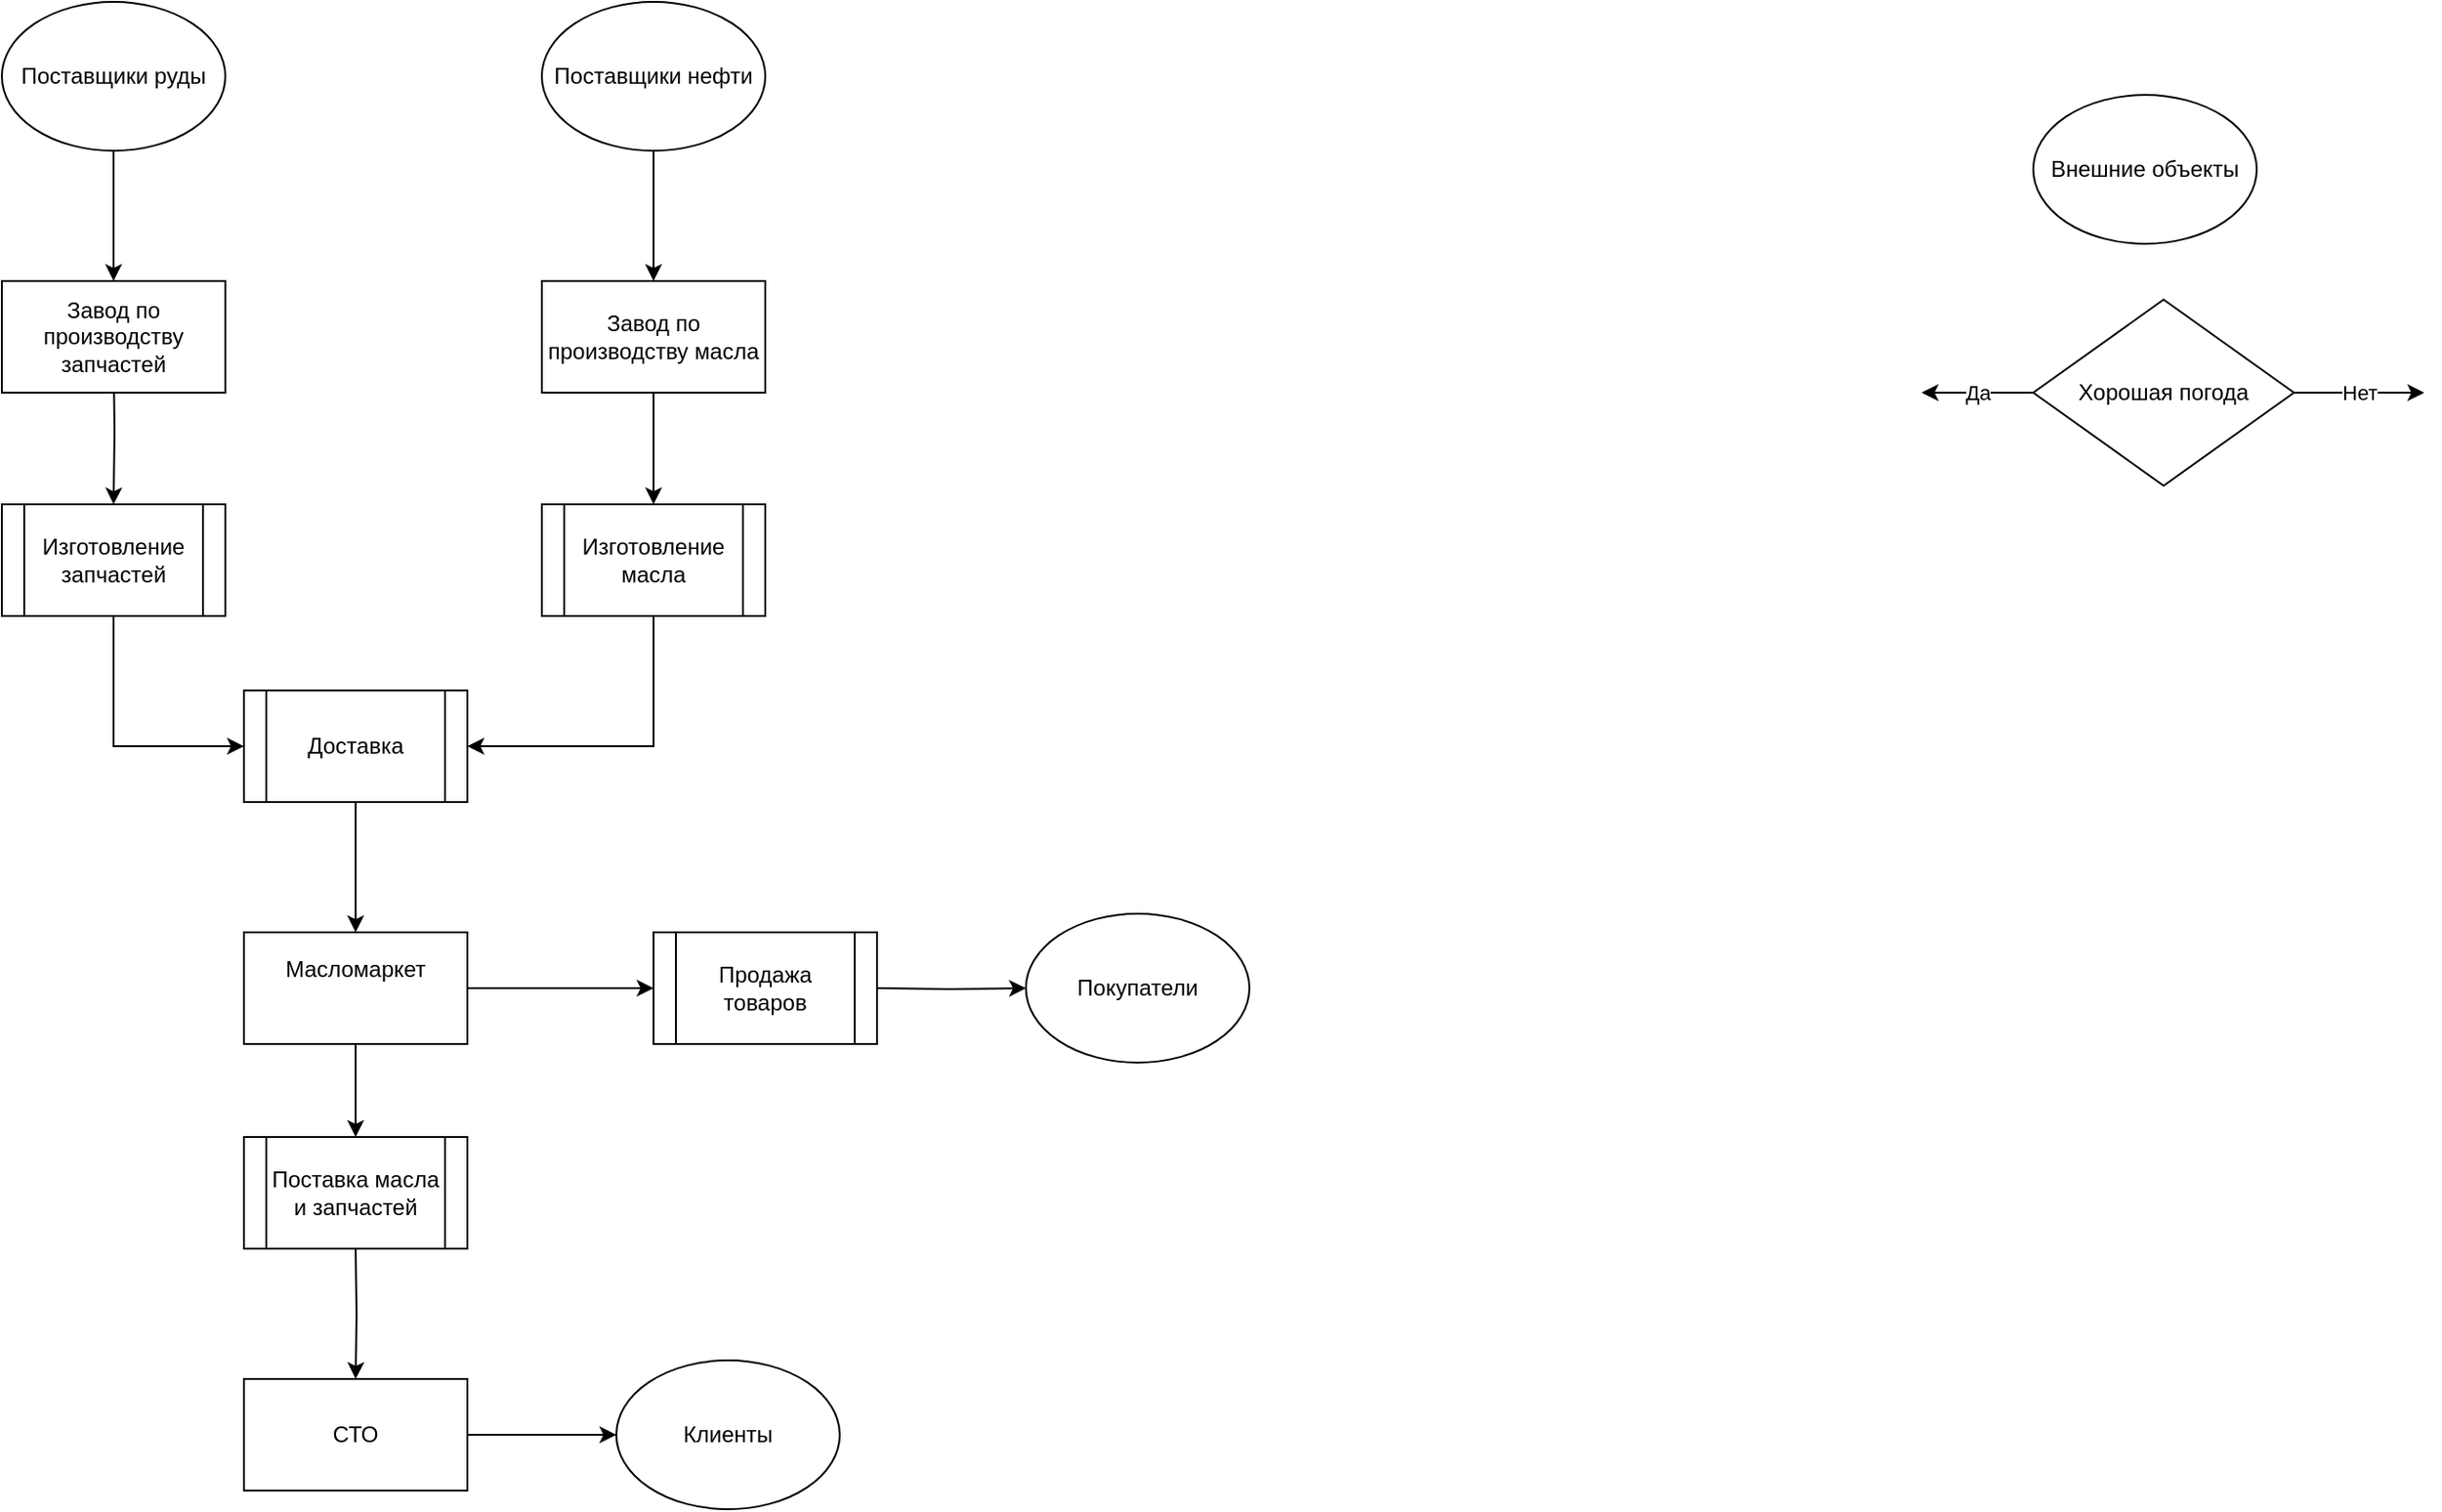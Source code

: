 <mxfile version="14.3.1" type="github">
  <diagram id="atSASSsDEyZcj8dCC4ZL" name="Page-1">
    <mxGraphModel dx="1102" dy="613" grid="1" gridSize="10" guides="1" tooltips="1" connect="1" arrows="1" fold="1" page="1" pageScale="1" pageWidth="827" pageHeight="1169" math="0" shadow="0">
      <root>
        <mxCell id="0" />
        <mxCell id="1" parent="0" />
        <mxCell id="wAROoMOUDoZizYPDOJuF-8" value="" style="edgeStyle=orthogonalEdgeStyle;rounded=0;orthogonalLoop=1;jettySize=auto;html=1;" edge="1" parent="1" source="wAROoMOUDoZizYPDOJuF-1">
          <mxGeometry relative="1" as="geometry">
            <mxPoint x="560" y="650" as="targetPoint" />
          </mxGeometry>
        </mxCell>
        <mxCell id="wAROoMOUDoZizYPDOJuF-10" value="" style="edgeStyle=orthogonalEdgeStyle;rounded=0;orthogonalLoop=1;jettySize=auto;html=1;" edge="1" parent="1" target="wAROoMOUDoZizYPDOJuF-9">
          <mxGeometry relative="1" as="geometry">
            <mxPoint x="400" y="790" as="sourcePoint" />
          </mxGeometry>
        </mxCell>
        <mxCell id="wAROoMOUDoZizYPDOJuF-26" value="" style="edgeStyle=orthogonalEdgeStyle;rounded=0;orthogonalLoop=1;jettySize=auto;html=1;" edge="1" parent="1" source="wAROoMOUDoZizYPDOJuF-1" target="wAROoMOUDoZizYPDOJuF-23">
          <mxGeometry relative="1" as="geometry" />
        </mxCell>
        <mxCell id="wAROoMOUDoZizYPDOJuF-1" value="" style="rounded=0;whiteSpace=wrap;html=1;" vertex="1" parent="1">
          <mxGeometry x="340" y="620" width="120" height="60" as="geometry" />
        </mxCell>
        <mxCell id="wAROoMOUDoZizYPDOJuF-2" value="Масломаркет" style="text;html=1;strokeColor=none;fillColor=none;align=center;verticalAlign=middle;whiteSpace=wrap;rounded=0;" vertex="1" parent="1">
          <mxGeometry x="380" y="630" width="40" height="20" as="geometry" />
        </mxCell>
        <mxCell id="wAROoMOUDoZizYPDOJuF-40" value="" style="edgeStyle=orthogonalEdgeStyle;rounded=0;orthogonalLoop=1;jettySize=auto;html=1;" edge="1" parent="1" target="wAROoMOUDoZizYPDOJuF-39">
          <mxGeometry relative="1" as="geometry">
            <mxPoint x="680" y="650" as="sourcePoint" />
          </mxGeometry>
        </mxCell>
        <mxCell id="wAROoMOUDoZizYPDOJuF-42" value="" style="edgeStyle=orthogonalEdgeStyle;rounded=0;orthogonalLoop=1;jettySize=auto;html=1;" edge="1" parent="1" source="wAROoMOUDoZizYPDOJuF-9" target="wAROoMOUDoZizYPDOJuF-41">
          <mxGeometry relative="1" as="geometry" />
        </mxCell>
        <mxCell id="wAROoMOUDoZizYPDOJuF-9" value="" style="rounded=0;whiteSpace=wrap;html=1;" vertex="1" parent="1">
          <mxGeometry x="340" y="860" width="120" height="60" as="geometry" />
        </mxCell>
        <mxCell id="wAROoMOUDoZizYPDOJuF-12" value="СТО" style="text;html=1;strokeColor=none;fillColor=none;align=center;verticalAlign=middle;whiteSpace=wrap;rounded=0;" vertex="1" parent="1">
          <mxGeometry x="380" y="880" width="40" height="20" as="geometry" />
        </mxCell>
        <mxCell id="wAROoMOUDoZizYPDOJuF-13" value="Внешние объекты" style="ellipse;whiteSpace=wrap;html=1;" vertex="1" parent="1">
          <mxGeometry x="1301" y="170" width="120" height="80" as="geometry" />
        </mxCell>
        <mxCell id="wAROoMOUDoZizYPDOJuF-29" style="edgeStyle=orthogonalEdgeStyle;rounded=0;orthogonalLoop=1;jettySize=auto;html=1;entryX=0;entryY=0.5;entryDx=0;entryDy=0;" edge="1" parent="1" source="wAROoMOUDoZizYPDOJuF-14" target="wAROoMOUDoZizYPDOJuF-27">
          <mxGeometry relative="1" as="geometry">
            <mxPoint x="300" y="520" as="targetPoint" />
            <Array as="points">
              <mxPoint x="270" y="520" />
            </Array>
          </mxGeometry>
        </mxCell>
        <mxCell id="wAROoMOUDoZizYPDOJuF-14" value="Изготовление запчастей" style="shape=process;whiteSpace=wrap;html=1;backgroundOutline=1;" vertex="1" parent="1">
          <mxGeometry x="210" y="390" width="120" height="60" as="geometry" />
        </mxCell>
        <mxCell id="wAROoMOUDoZizYPDOJuF-28" style="edgeStyle=orthogonalEdgeStyle;rounded=0;orthogonalLoop=1;jettySize=auto;html=1;" edge="1" parent="1" source="wAROoMOUDoZizYPDOJuF-16" target="wAROoMOUDoZizYPDOJuF-27">
          <mxGeometry relative="1" as="geometry">
            <mxPoint x="560" y="520" as="targetPoint" />
            <Array as="points">
              <mxPoint x="560" y="520" />
            </Array>
          </mxGeometry>
        </mxCell>
        <mxCell id="wAROoMOUDoZizYPDOJuF-16" value="Изготовление масла" style="shape=process;whiteSpace=wrap;html=1;backgroundOutline=1;" vertex="1" parent="1">
          <mxGeometry x="500" y="390" width="120" height="60" as="geometry" />
        </mxCell>
        <mxCell id="wAROoMOUDoZizYPDOJuF-21" value="Да" style="edgeStyle=orthogonalEdgeStyle;rounded=0;orthogonalLoop=1;jettySize=auto;html=1;exitX=0;exitY=0.5;exitDx=0;exitDy=0;" edge="1" parent="1" source="wAROoMOUDoZizYPDOJuF-20">
          <mxGeometry relative="1" as="geometry">
            <mxPoint x="1241" y="330" as="targetPoint" />
          </mxGeometry>
        </mxCell>
        <mxCell id="wAROoMOUDoZizYPDOJuF-22" value="Нет" style="edgeStyle=orthogonalEdgeStyle;rounded=0;orthogonalLoop=1;jettySize=auto;html=1;exitX=1;exitY=0.5;exitDx=0;exitDy=0;" edge="1" parent="1" source="wAROoMOUDoZizYPDOJuF-20">
          <mxGeometry relative="1" as="geometry">
            <mxPoint x="1511" y="330" as="targetPoint" />
            <Array as="points">
              <mxPoint x="1501" y="330" />
            </Array>
          </mxGeometry>
        </mxCell>
        <mxCell id="wAROoMOUDoZizYPDOJuF-20" value="Хорошая погода" style="rhombus;whiteSpace=wrap;html=1;" vertex="1" parent="1">
          <mxGeometry x="1301" y="280" width="140" height="100" as="geometry" />
        </mxCell>
        <mxCell id="wAROoMOUDoZizYPDOJuF-23" value="Поставка масла и запчастей" style="shape=process;whiteSpace=wrap;html=1;backgroundOutline=1;" vertex="1" parent="1">
          <mxGeometry x="340" y="730" width="120" height="60" as="geometry" />
        </mxCell>
        <mxCell id="wAROoMOUDoZizYPDOJuF-30" value="" style="edgeStyle=orthogonalEdgeStyle;rounded=0;orthogonalLoop=1;jettySize=auto;html=1;" edge="1" parent="1" source="wAROoMOUDoZizYPDOJuF-27">
          <mxGeometry relative="1" as="geometry">
            <mxPoint x="400" y="620" as="targetPoint" />
          </mxGeometry>
        </mxCell>
        <mxCell id="wAROoMOUDoZizYPDOJuF-27" value="Доставка" style="shape=process;whiteSpace=wrap;html=1;backgroundOutline=1;" vertex="1" parent="1">
          <mxGeometry x="340" y="490" width="120" height="60" as="geometry" />
        </mxCell>
        <mxCell id="wAROoMOUDoZizYPDOJuF-33" value="" style="edgeStyle=orthogonalEdgeStyle;rounded=0;orthogonalLoop=1;jettySize=auto;html=1;" edge="1" parent="1" target="wAROoMOUDoZizYPDOJuF-14">
          <mxGeometry relative="1" as="geometry">
            <mxPoint x="270" y="310" as="sourcePoint" />
          </mxGeometry>
        </mxCell>
        <mxCell id="wAROoMOUDoZizYPDOJuF-36" value="" style="edgeStyle=orthogonalEdgeStyle;rounded=0;orthogonalLoop=1;jettySize=auto;html=1;" edge="1" parent="1" source="wAROoMOUDoZizYPDOJuF-34" target="wAROoMOUDoZizYPDOJuF-35">
          <mxGeometry relative="1" as="geometry" />
        </mxCell>
        <mxCell id="wAROoMOUDoZizYPDOJuF-34" value="Поставщики руды" style="ellipse;whiteSpace=wrap;html=1;" vertex="1" parent="1">
          <mxGeometry x="210" y="120" width="120" height="80" as="geometry" />
        </mxCell>
        <mxCell id="wAROoMOUDoZizYPDOJuF-35" value="Завод по производству запчастей" style="rounded=0;whiteSpace=wrap;html=1;" vertex="1" parent="1">
          <mxGeometry x="210" y="270" width="120" height="60" as="geometry" />
        </mxCell>
        <mxCell id="wAROoMOUDoZizYPDOJuF-38" value="" style="edgeStyle=orthogonalEdgeStyle;rounded=0;orthogonalLoop=1;jettySize=auto;html=1;" edge="1" parent="1" source="wAROoMOUDoZizYPDOJuF-37" target="wAROoMOUDoZizYPDOJuF-16">
          <mxGeometry relative="1" as="geometry" />
        </mxCell>
        <mxCell id="wAROoMOUDoZizYPDOJuF-37" value="Завод по производству масла" style="rounded=0;whiteSpace=wrap;html=1;" vertex="1" parent="1">
          <mxGeometry x="500" y="270" width="120" height="60" as="geometry" />
        </mxCell>
        <mxCell id="wAROoMOUDoZizYPDOJuF-39" value="Покупатели" style="ellipse;whiteSpace=wrap;html=1;rounded=0;" vertex="1" parent="1">
          <mxGeometry x="760" y="610" width="120" height="80" as="geometry" />
        </mxCell>
        <mxCell id="wAROoMOUDoZizYPDOJuF-41" value="Клиенты" style="ellipse;whiteSpace=wrap;html=1;rounded=0;" vertex="1" parent="1">
          <mxGeometry x="540" y="850" width="120" height="80" as="geometry" />
        </mxCell>
        <mxCell id="wAROoMOUDoZizYPDOJuF-44" value="" style="edgeStyle=orthogonalEdgeStyle;rounded=0;orthogonalLoop=1;jettySize=auto;html=1;" edge="1" parent="1" source="wAROoMOUDoZizYPDOJuF-43" target="wAROoMOUDoZizYPDOJuF-37">
          <mxGeometry relative="1" as="geometry" />
        </mxCell>
        <mxCell id="wAROoMOUDoZizYPDOJuF-43" value="Поставщики нефти" style="ellipse;whiteSpace=wrap;html=1;" vertex="1" parent="1">
          <mxGeometry x="500" y="120" width="120" height="80" as="geometry" />
        </mxCell>
        <mxCell id="wAROoMOUDoZizYPDOJuF-45" value="Продажа товаров" style="shape=process;whiteSpace=wrap;html=1;backgroundOutline=1;" vertex="1" parent="1">
          <mxGeometry x="560" y="620" width="120" height="60" as="geometry" />
        </mxCell>
      </root>
    </mxGraphModel>
  </diagram>
</mxfile>
